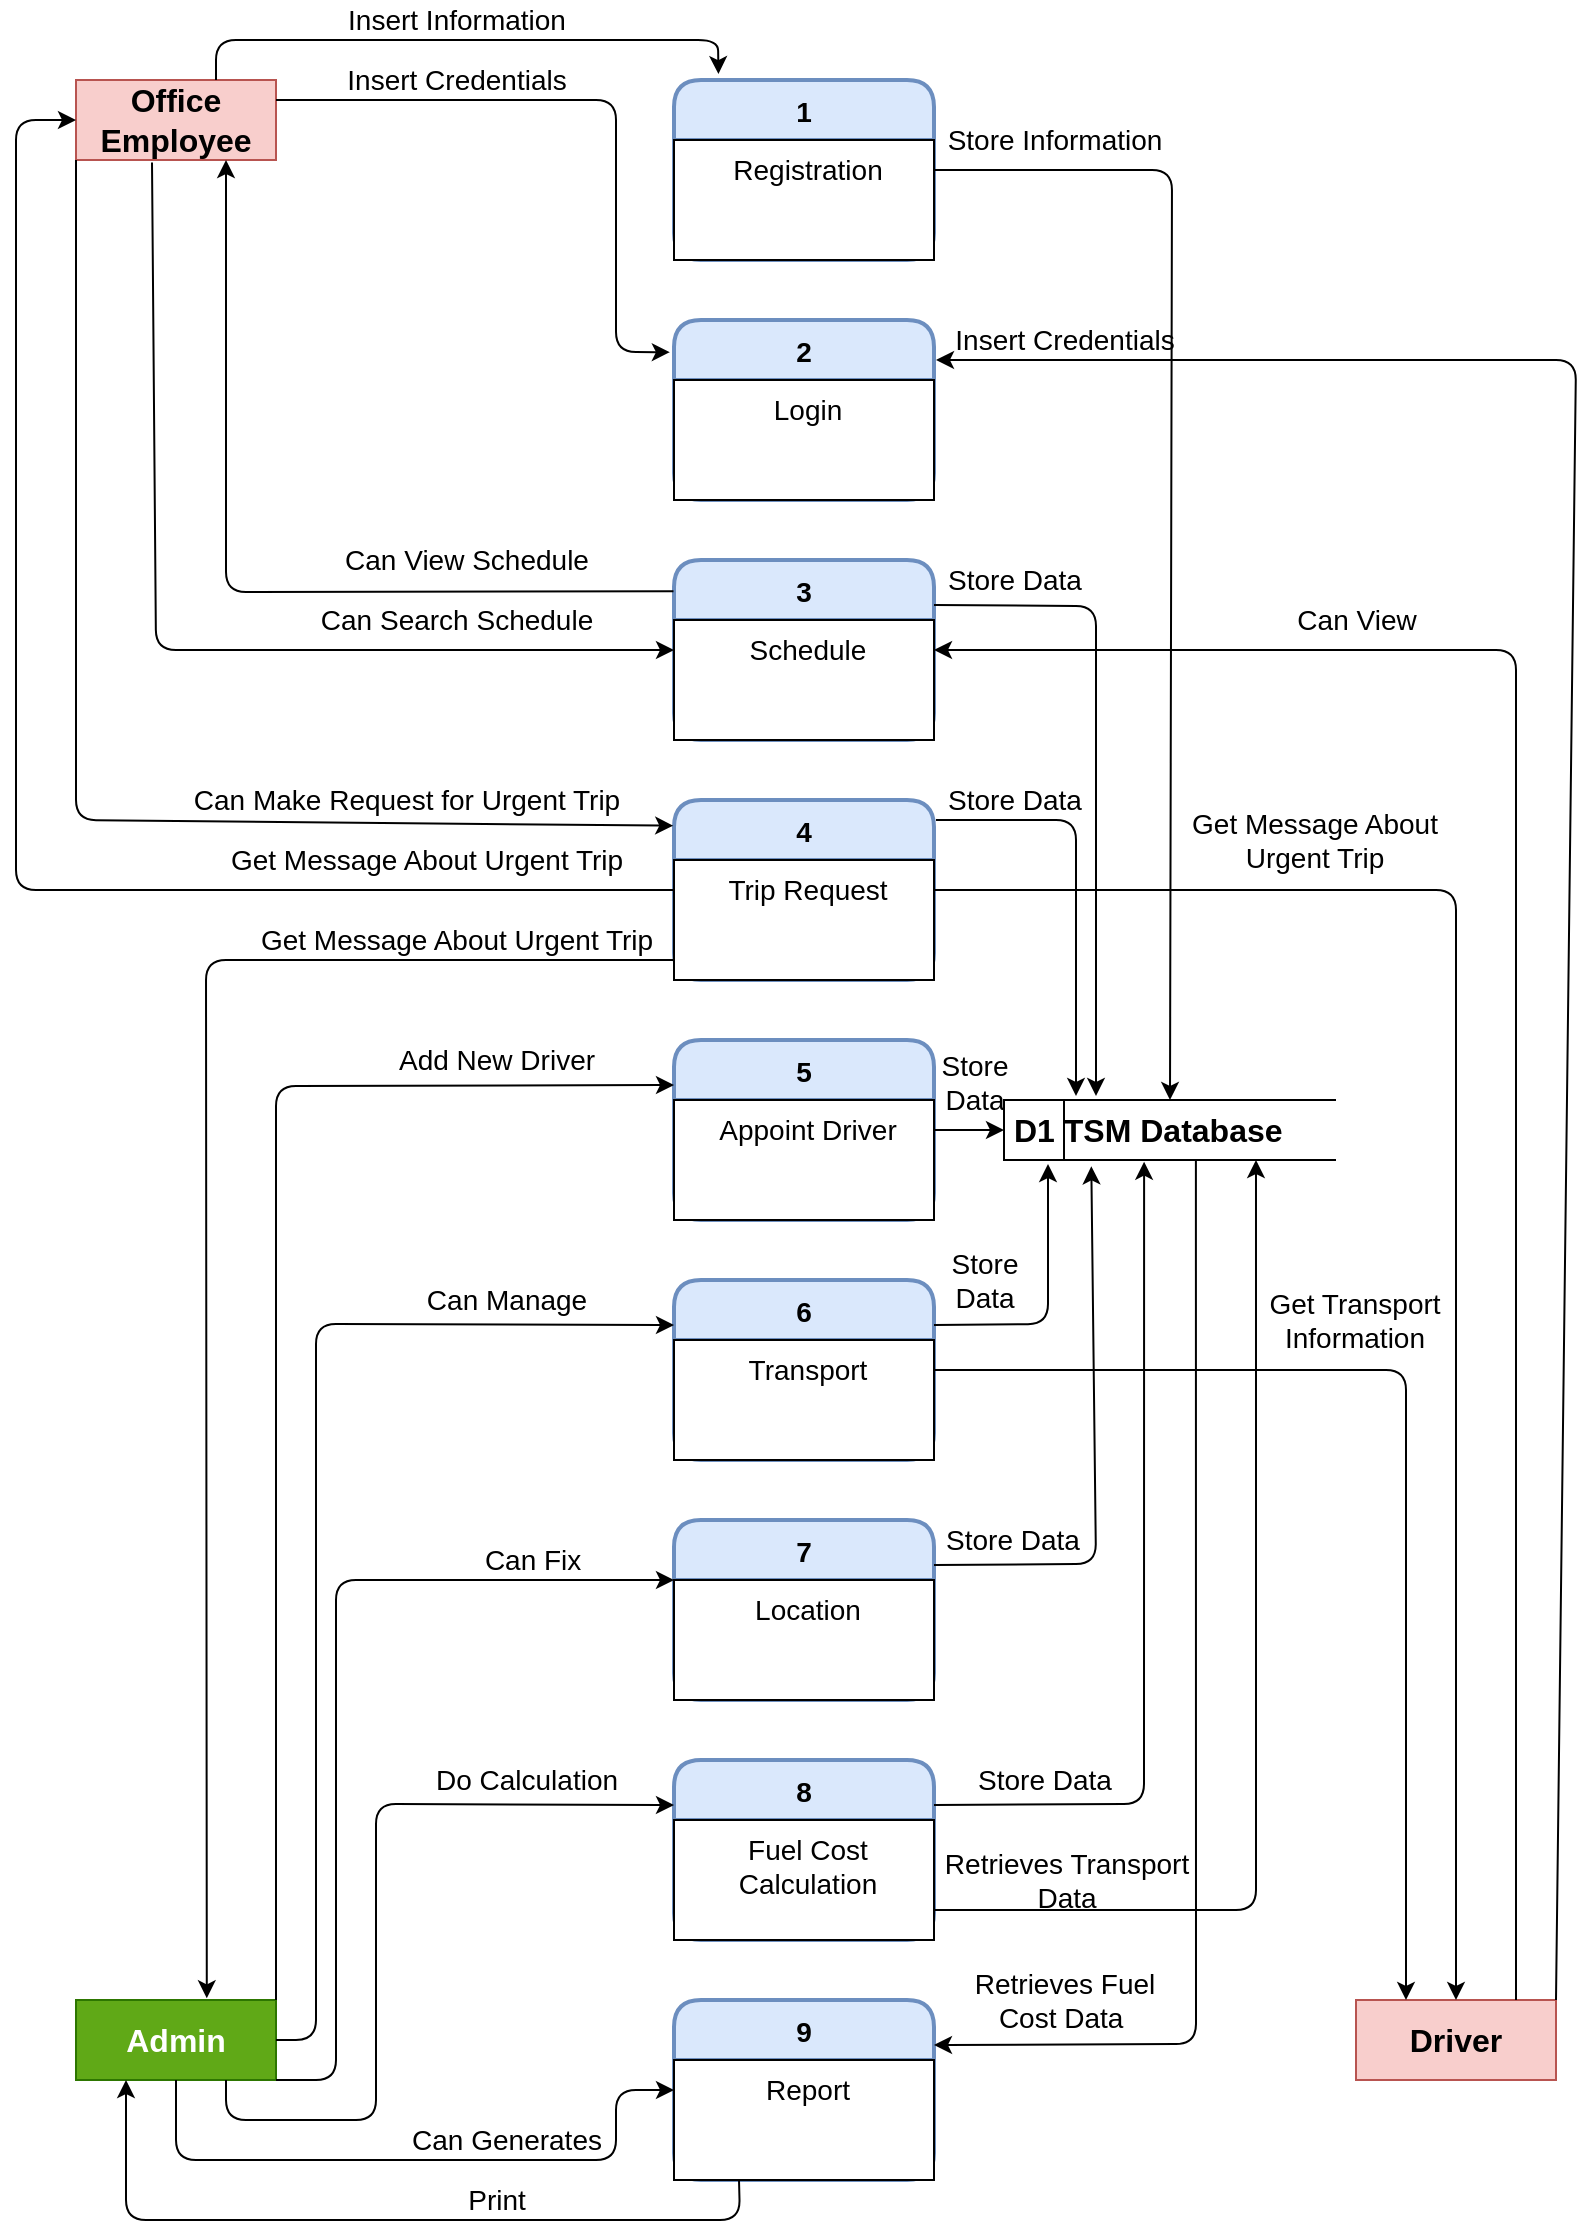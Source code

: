 <mxfile version="15.3.3" type="github">
  <diagram id="iBnTY5VoGndXLn3tQqyN" name="Page-1">
    <mxGraphModel dx="1480" dy="816" grid="0" gridSize="10" guides="1" tooltips="1" connect="1" arrows="1" fold="1" page="1" pageScale="1" pageWidth="827" pageHeight="1169" math="0" shadow="0">
      <root>
        <mxCell id="0" />
        <mxCell id="1" parent="0" />
        <mxCell id="5uZuvWz8gz1tD-2VAbIR-1" value="1" style="swimlane;childLayout=stackLayout;horizontal=1;startSize=30;horizontalStack=0;rounded=1;fontSize=14;fontStyle=1;strokeWidth=2;resizeParent=0;resizeLast=1;shadow=0;dashed=0;align=center;hachureGap=4;pointerEvents=0;fillColor=#dae8fc;strokeColor=#6c8ebf;" vertex="1" parent="1">
          <mxGeometry x="349" y="40" width="130" height="90" as="geometry" />
        </mxCell>
        <mxCell id="5uZuvWz8gz1tD-2VAbIR-2" value="Registration" style="align=center;spacingLeft=4;fontSize=14;verticalAlign=top;resizable=0;rotatable=0;part=1;" vertex="1" parent="5uZuvWz8gz1tD-2VAbIR-1">
          <mxGeometry y="30" width="130" height="60" as="geometry" />
        </mxCell>
        <mxCell id="5uZuvWz8gz1tD-2VAbIR-5" value="2" style="swimlane;childLayout=stackLayout;horizontal=1;startSize=30;horizontalStack=0;rounded=1;fontSize=14;fontStyle=1;strokeWidth=2;resizeParent=0;resizeLast=1;shadow=0;dashed=0;align=center;hachureGap=4;pointerEvents=0;fillColor=#dae8fc;strokeColor=#6c8ebf;" vertex="1" parent="1">
          <mxGeometry x="349" y="160" width="130" height="90" as="geometry" />
        </mxCell>
        <mxCell id="5uZuvWz8gz1tD-2VAbIR-6" value="Login" style="align=center;spacingLeft=4;fontSize=14;verticalAlign=top;resizable=0;rotatable=0;part=1;" vertex="1" parent="5uZuvWz8gz1tD-2VAbIR-5">
          <mxGeometry y="30" width="130" height="60" as="geometry" />
        </mxCell>
        <mxCell id="5uZuvWz8gz1tD-2VAbIR-7" value="3" style="swimlane;childLayout=stackLayout;horizontal=1;startSize=30;horizontalStack=0;rounded=1;fontSize=14;fontStyle=1;strokeWidth=2;resizeParent=0;resizeLast=1;shadow=0;dashed=0;align=center;hachureGap=4;pointerEvents=0;fillColor=#dae8fc;strokeColor=#6c8ebf;" vertex="1" parent="1">
          <mxGeometry x="349" y="280" width="130" height="90" as="geometry" />
        </mxCell>
        <mxCell id="5uZuvWz8gz1tD-2VAbIR-8" value="Schedule" style="align=center;spacingLeft=4;fontSize=14;verticalAlign=top;resizable=0;rotatable=0;part=1;" vertex="1" parent="5uZuvWz8gz1tD-2VAbIR-7">
          <mxGeometry y="30" width="130" height="60" as="geometry" />
        </mxCell>
        <mxCell id="5uZuvWz8gz1tD-2VAbIR-9" value="4" style="swimlane;childLayout=stackLayout;horizontal=1;startSize=30;horizontalStack=0;rounded=1;fontSize=14;fontStyle=1;strokeWidth=2;resizeParent=0;resizeLast=1;shadow=0;dashed=0;align=center;hachureGap=4;pointerEvents=0;fillColor=#dae8fc;strokeColor=#6c8ebf;" vertex="1" parent="1">
          <mxGeometry x="349" y="400" width="130" height="90" as="geometry" />
        </mxCell>
        <mxCell id="5uZuvWz8gz1tD-2VAbIR-10" value="Trip Request" style="align=center;spacingLeft=4;fontSize=14;verticalAlign=top;resizable=0;rotatable=0;part=1;" vertex="1" parent="5uZuvWz8gz1tD-2VAbIR-9">
          <mxGeometry y="30" width="130" height="60" as="geometry" />
        </mxCell>
        <mxCell id="5uZuvWz8gz1tD-2VAbIR-11" value="5" style="swimlane;childLayout=stackLayout;horizontal=1;startSize=30;horizontalStack=0;rounded=1;fontSize=14;fontStyle=1;strokeWidth=2;resizeParent=0;resizeLast=1;shadow=0;dashed=0;align=center;hachureGap=4;pointerEvents=0;fillColor=#dae8fc;strokeColor=#6c8ebf;" vertex="1" parent="1">
          <mxGeometry x="349" y="520" width="130" height="90" as="geometry" />
        </mxCell>
        <mxCell id="5uZuvWz8gz1tD-2VAbIR-12" value="Appoint Driver" style="align=center;spacingLeft=4;fontSize=14;verticalAlign=top;resizable=0;rotatable=0;part=1;" vertex="1" parent="5uZuvWz8gz1tD-2VAbIR-11">
          <mxGeometry y="30" width="130" height="60" as="geometry" />
        </mxCell>
        <mxCell id="5uZuvWz8gz1tD-2VAbIR-13" value="6" style="swimlane;childLayout=stackLayout;horizontal=1;startSize=30;horizontalStack=0;rounded=1;fontSize=14;fontStyle=1;strokeWidth=2;resizeParent=0;resizeLast=1;shadow=0;dashed=0;align=center;hachureGap=4;pointerEvents=0;fillColor=#dae8fc;strokeColor=#6c8ebf;" vertex="1" parent="1">
          <mxGeometry x="349" y="640" width="130" height="90" as="geometry" />
        </mxCell>
        <mxCell id="5uZuvWz8gz1tD-2VAbIR-14" value="Transport" style="align=center;spacingLeft=4;fontSize=14;verticalAlign=top;resizable=0;rotatable=0;part=1;" vertex="1" parent="5uZuvWz8gz1tD-2VAbIR-13">
          <mxGeometry y="30" width="130" height="60" as="geometry" />
        </mxCell>
        <mxCell id="5uZuvWz8gz1tD-2VAbIR-15" value="7" style="swimlane;childLayout=stackLayout;horizontal=1;startSize=30;horizontalStack=0;rounded=1;fontSize=14;fontStyle=1;strokeWidth=2;resizeParent=0;resizeLast=1;shadow=0;dashed=0;align=center;hachureGap=4;pointerEvents=0;fillColor=#dae8fc;strokeColor=#6c8ebf;" vertex="1" parent="1">
          <mxGeometry x="349" y="760" width="130" height="90" as="geometry" />
        </mxCell>
        <mxCell id="5uZuvWz8gz1tD-2VAbIR-16" value="Location" style="align=center;spacingLeft=4;fontSize=14;verticalAlign=top;resizable=0;rotatable=0;part=1;" vertex="1" parent="5uZuvWz8gz1tD-2VAbIR-15">
          <mxGeometry y="30" width="130" height="60" as="geometry" />
        </mxCell>
        <mxCell id="5uZuvWz8gz1tD-2VAbIR-17" value="8" style="swimlane;childLayout=stackLayout;horizontal=1;startSize=30;horizontalStack=0;rounded=1;fontSize=14;fontStyle=1;strokeWidth=2;resizeParent=0;resizeLast=1;shadow=0;dashed=0;align=center;hachureGap=4;pointerEvents=0;fillColor=#dae8fc;strokeColor=#6c8ebf;" vertex="1" parent="1">
          <mxGeometry x="349" y="880" width="130" height="90" as="geometry" />
        </mxCell>
        <mxCell id="5uZuvWz8gz1tD-2VAbIR-18" value="Fuel Cost &#xa;Calculation" style="align=center;spacingLeft=4;fontSize=14;verticalAlign=top;resizable=0;rotatable=0;part=1;" vertex="1" parent="5uZuvWz8gz1tD-2VAbIR-17">
          <mxGeometry y="30" width="130" height="60" as="geometry" />
        </mxCell>
        <mxCell id="5uZuvWz8gz1tD-2VAbIR-20" value="9" style="swimlane;childLayout=stackLayout;horizontal=1;startSize=30;horizontalStack=0;rounded=1;fontSize=14;fontStyle=1;strokeWidth=2;resizeParent=0;resizeLast=1;shadow=0;dashed=0;align=center;hachureGap=4;pointerEvents=0;fillColor=#dae8fc;strokeColor=#6c8ebf;" vertex="1" parent="1">
          <mxGeometry x="349" y="1000" width="130" height="90" as="geometry" />
        </mxCell>
        <mxCell id="5uZuvWz8gz1tD-2VAbIR-21" value="Report" style="align=center;spacingLeft=4;fontSize=14;verticalAlign=top;resizable=0;rotatable=0;part=1;" vertex="1" parent="5uZuvWz8gz1tD-2VAbIR-20">
          <mxGeometry y="30" width="130" height="60" as="geometry" />
        </mxCell>
        <mxCell id="5uZuvWz8gz1tD-2VAbIR-23" value="&lt;font style=&quot;font-size: 16px&quot;&gt;&lt;b&gt;Office Employee&lt;/b&gt;&lt;/font&gt;" style="whiteSpace=wrap;html=1;align=center;hachureGap=4;pointerEvents=0;fontSize=14;fillColor=#f8cecc;strokeColor=#b85450;" vertex="1" parent="1">
          <mxGeometry x="50" y="40" width="100" height="40" as="geometry" />
        </mxCell>
        <mxCell id="5uZuvWz8gz1tD-2VAbIR-25" value="&lt;font style=&quot;font-size: 16px&quot;&gt;&lt;b&gt;Admin&lt;/b&gt;&lt;/font&gt;" style="whiteSpace=wrap;html=1;align=center;hachureGap=4;pointerEvents=0;fontSize=14;fillColor=#60a917;strokeColor=#2D7600;fontColor=#ffffff;" vertex="1" parent="1">
          <mxGeometry x="50" y="1000" width="100" height="40" as="geometry" />
        </mxCell>
        <mxCell id="5uZuvWz8gz1tD-2VAbIR-26" value="&lt;b&gt;Driver&lt;/b&gt;" style="whiteSpace=wrap;html=1;align=center;hachureGap=4;pointerEvents=0;fontSize=16;fillColor=#f8cecc;strokeColor=#b85450;" vertex="1" parent="1">
          <mxGeometry x="690" y="1000" width="100" height="40" as="geometry" />
        </mxCell>
        <mxCell id="5uZuvWz8gz1tD-2VAbIR-27" value="" style="endArrow=classic;html=1;fontSize=14;sourcePerimeterSpacing=8;targetPerimeterSpacing=8;exitX=0.7;exitY=0;exitDx=0;exitDy=0;exitPerimeter=0;entryX=0.171;entryY=-0.033;entryDx=0;entryDy=0;entryPerimeter=0;" edge="1" parent="1" source="5uZuvWz8gz1tD-2VAbIR-23" target="5uZuvWz8gz1tD-2VAbIR-1">
          <mxGeometry width="50" height="50" relative="1" as="geometry">
            <mxPoint x="280" y="70" as="sourcePoint" />
            <mxPoint x="330" y="20" as="targetPoint" />
            <Array as="points">
              <mxPoint x="120" y="20" />
              <mxPoint x="371" y="20" />
            </Array>
          </mxGeometry>
        </mxCell>
        <mxCell id="5uZuvWz8gz1tD-2VAbIR-28" value="Insert Information" style="text;html=1;align=center;verticalAlign=middle;resizable=0;points=[];autosize=1;strokeColor=none;fillColor=none;fontSize=14;" vertex="1" parent="1">
          <mxGeometry x="180" width="120" height="20" as="geometry" />
        </mxCell>
        <mxCell id="5uZuvWz8gz1tD-2VAbIR-29" value="" style="endArrow=classic;html=1;fontSize=14;sourcePerimeterSpacing=8;targetPerimeterSpacing=8;exitX=1;exitY=0.25;exitDx=0;exitDy=0;entryX=-0.016;entryY=0.179;entryDx=0;entryDy=0;entryPerimeter=0;" edge="1" parent="1" source="5uZuvWz8gz1tD-2VAbIR-23" target="5uZuvWz8gz1tD-2VAbIR-5">
          <mxGeometry width="50" height="50" relative="1" as="geometry">
            <mxPoint x="280" y="70" as="sourcePoint" />
            <mxPoint x="330" y="20" as="targetPoint" />
            <Array as="points">
              <mxPoint x="320" y="50" />
              <mxPoint x="320" y="176" />
            </Array>
          </mxGeometry>
        </mxCell>
        <mxCell id="5uZuvWz8gz1tD-2VAbIR-30" value="Insert Credentials" style="text;html=1;align=center;verticalAlign=middle;resizable=0;points=[];autosize=1;strokeColor=none;fillColor=none;fontSize=14;" vertex="1" parent="1">
          <mxGeometry x="175" y="30" width="130" height="20" as="geometry" />
        </mxCell>
        <mxCell id="5uZuvWz8gz1tD-2VAbIR-41" value="&lt;font style=&quot;font-size: 16px&quot;&gt;&lt;b&gt;D1 TSM Database&lt;/b&gt;&lt;/font&gt;" style="html=1;dashed=0;whitespace=wrap;shape=mxgraph.dfd.dataStoreID;align=left;spacingLeft=3;points=[[0,0],[0.5,0],[1,0],[0,0.5],[1,0.5],[0,1],[0.5,1],[1,1]];hachureGap=4;pointerEvents=0;fontSize=14;" vertex="1" parent="1">
          <mxGeometry x="514" y="550" width="166" height="30" as="geometry" />
        </mxCell>
        <mxCell id="5uZuvWz8gz1tD-2VAbIR-42" value="" style="endArrow=classic;html=1;fontSize=14;sourcePerimeterSpacing=8;targetPerimeterSpacing=8;exitX=1;exitY=0.25;exitDx=0;exitDy=0;entryX=0.5;entryY=0;entryDx=0;entryDy=0;" edge="1" parent="1" source="5uZuvWz8gz1tD-2VAbIR-2" target="5uZuvWz8gz1tD-2VAbIR-41">
          <mxGeometry width="50" height="50" relative="1" as="geometry">
            <mxPoint x="440" y="210" as="sourcePoint" />
            <mxPoint x="760" y="548" as="targetPoint" />
            <Array as="points">
              <mxPoint x="598" y="85" />
            </Array>
          </mxGeometry>
        </mxCell>
        <mxCell id="5uZuvWz8gz1tD-2VAbIR-43" value="Store Information" style="text;html=1;align=center;verticalAlign=middle;resizable=0;points=[];autosize=1;strokeColor=none;fillColor=none;fontSize=14;" vertex="1" parent="1">
          <mxGeometry x="479" y="60" width="120" height="20" as="geometry" />
        </mxCell>
        <mxCell id="5uZuvWz8gz1tD-2VAbIR-44" value="" style="endArrow=classic;html=1;fontSize=14;sourcePerimeterSpacing=8;targetPerimeterSpacing=8;exitX=1;exitY=0;exitDx=0;exitDy=0;" edge="1" parent="1" source="5uZuvWz8gz1tD-2VAbIR-26">
          <mxGeometry width="50" height="50" relative="1" as="geometry">
            <mxPoint x="560" y="280" as="sourcePoint" />
            <mxPoint x="480" y="180" as="targetPoint" />
            <Array as="points">
              <mxPoint x="800" y="180" />
            </Array>
          </mxGeometry>
        </mxCell>
        <mxCell id="5uZuvWz8gz1tD-2VAbIR-45" value="Insert Credentials" style="text;html=1;align=center;verticalAlign=middle;resizable=0;points=[];autosize=1;strokeColor=none;fillColor=none;fontSize=14;" vertex="1" parent="1">
          <mxGeometry x="479" y="160" width="130" height="20" as="geometry" />
        </mxCell>
        <mxCell id="5uZuvWz8gz1tD-2VAbIR-46" value="" style="endArrow=classic;html=1;fontSize=14;sourcePerimeterSpacing=8;targetPerimeterSpacing=8;exitX=1;exitY=0.25;exitDx=0;exitDy=0;" edge="1" parent="1" source="5uZuvWz8gz1tD-2VAbIR-7">
          <mxGeometry width="50" height="50" relative="1" as="geometry">
            <mxPoint x="600" y="380" as="sourcePoint" />
            <mxPoint x="560" y="548" as="targetPoint" />
            <Array as="points">
              <mxPoint x="560" y="303" />
            </Array>
          </mxGeometry>
        </mxCell>
        <mxCell id="5uZuvWz8gz1tD-2VAbIR-47" value="Store Data" style="text;html=1;align=center;verticalAlign=middle;resizable=0;points=[];autosize=1;strokeColor=none;fillColor=none;fontSize=14;rotation=0;" vertex="1" parent="1">
          <mxGeometry x="479" y="280" width="80" height="20" as="geometry" />
        </mxCell>
        <mxCell id="5uZuvWz8gz1tD-2VAbIR-48" value="" style="endArrow=classic;html=1;fontSize=14;sourcePerimeterSpacing=8;targetPerimeterSpacing=8;exitX=-0.002;exitY=0.173;exitDx=0;exitDy=0;exitPerimeter=0;entryX=0.75;entryY=1;entryDx=0;entryDy=0;" edge="1" parent="1" source="5uZuvWz8gz1tD-2VAbIR-7" target="5uZuvWz8gz1tD-2VAbIR-23">
          <mxGeometry width="50" height="50" relative="1" as="geometry">
            <mxPoint x="300" y="180" as="sourcePoint" />
            <mxPoint x="350" y="130" as="targetPoint" />
            <Array as="points">
              <mxPoint x="125" y="296" />
            </Array>
          </mxGeometry>
        </mxCell>
        <mxCell id="5uZuvWz8gz1tD-2VAbIR-49" value="Can View Schedule" style="text;html=1;align=center;verticalAlign=middle;resizable=0;points=[];autosize=1;strokeColor=none;fillColor=none;fontSize=14;" vertex="1" parent="1">
          <mxGeometry x="175" y="270" width="140" height="20" as="geometry" />
        </mxCell>
        <mxCell id="5uZuvWz8gz1tD-2VAbIR-50" value="" style="endArrow=classic;html=1;fontSize=14;sourcePerimeterSpacing=8;targetPerimeterSpacing=8;exitX=0.38;exitY=1.03;exitDx=0;exitDy=0;exitPerimeter=0;entryX=0;entryY=0.25;entryDx=0;entryDy=0;" edge="1" parent="1" source="5uZuvWz8gz1tD-2VAbIR-23" target="5uZuvWz8gz1tD-2VAbIR-8">
          <mxGeometry width="50" height="50" relative="1" as="geometry">
            <mxPoint x="300" y="180" as="sourcePoint" />
            <mxPoint x="350" y="130" as="targetPoint" />
            <Array as="points">
              <mxPoint x="90" y="325" />
            </Array>
          </mxGeometry>
        </mxCell>
        <mxCell id="5uZuvWz8gz1tD-2VAbIR-51" value="Can Search Schedule" style="text;html=1;align=center;verticalAlign=middle;resizable=0;points=[];autosize=1;strokeColor=none;fillColor=none;fontSize=14;" vertex="1" parent="1">
          <mxGeometry x="165" y="300" width="150" height="20" as="geometry" />
        </mxCell>
        <mxCell id="5uZuvWz8gz1tD-2VAbIR-52" value="" style="endArrow=classic;html=1;fontSize=14;sourcePerimeterSpacing=8;targetPerimeterSpacing=8;exitX=0;exitY=1;exitDx=0;exitDy=0;entryX=-0.003;entryY=0.143;entryDx=0;entryDy=0;entryPerimeter=0;" edge="1" parent="1" source="5uZuvWz8gz1tD-2VAbIR-23" target="5uZuvWz8gz1tD-2VAbIR-9">
          <mxGeometry width="50" height="50" relative="1" as="geometry">
            <mxPoint x="300" y="180" as="sourcePoint" />
            <mxPoint x="350" y="130" as="targetPoint" />
            <Array as="points">
              <mxPoint x="50" y="410" />
            </Array>
          </mxGeometry>
        </mxCell>
        <mxCell id="5uZuvWz8gz1tD-2VAbIR-53" value="Can Make Request for Urgent Trip" style="text;html=1;align=center;verticalAlign=middle;resizable=0;points=[];autosize=1;strokeColor=none;fillColor=none;fontSize=14;" vertex="1" parent="1">
          <mxGeometry x="100" y="390" width="230" height="20" as="geometry" />
        </mxCell>
        <mxCell id="5uZuvWz8gz1tD-2VAbIR-54" value="" style="endArrow=classic;html=1;fontSize=14;sourcePerimeterSpacing=8;targetPerimeterSpacing=8;" edge="1" parent="1">
          <mxGeometry width="50" height="50" relative="1" as="geometry">
            <mxPoint x="480" y="410" as="sourcePoint" />
            <mxPoint x="550" y="548" as="targetPoint" />
            <Array as="points">
              <mxPoint x="550" y="410" />
            </Array>
          </mxGeometry>
        </mxCell>
        <mxCell id="5uZuvWz8gz1tD-2VAbIR-55" value="Store Data" style="text;html=1;align=center;verticalAlign=middle;resizable=0;points=[];autosize=1;strokeColor=none;fillColor=none;fontSize=14;" vertex="1" parent="1">
          <mxGeometry x="479" y="390" width="80" height="20" as="geometry" />
        </mxCell>
        <mxCell id="5uZuvWz8gz1tD-2VAbIR-56" value="" style="endArrow=classic;html=1;fontSize=14;sourcePerimeterSpacing=8;targetPerimeterSpacing=8;entryX=0.654;entryY=-0.021;entryDx=0;entryDy=0;entryPerimeter=0;" edge="1" parent="1" target="5uZuvWz8gz1tD-2VAbIR-25">
          <mxGeometry width="50" height="50" relative="1" as="geometry">
            <mxPoint x="349" y="480" as="sourcePoint" />
            <mxPoint x="350" y="360" as="targetPoint" />
            <Array as="points">
              <mxPoint x="115" y="480" />
            </Array>
          </mxGeometry>
        </mxCell>
        <mxCell id="5uZuvWz8gz1tD-2VAbIR-57" value="Get Message About Urgent Trip" style="text;html=1;align=center;verticalAlign=middle;resizable=0;points=[];autosize=1;strokeColor=none;fillColor=none;fontSize=14;" vertex="1" parent="1">
          <mxGeometry x="135" y="460" width="210" height="20" as="geometry" />
        </mxCell>
        <mxCell id="5uZuvWz8gz1tD-2VAbIR-58" value="" style="endArrow=classic;html=1;fontSize=14;sourcePerimeterSpacing=8;targetPerimeterSpacing=8;exitX=0;exitY=0.5;exitDx=0;exitDy=0;entryX=0;entryY=0.5;entryDx=0;entryDy=0;entryPerimeter=0;" edge="1" parent="1" source="5uZuvWz8gz1tD-2VAbIR-9" target="5uZuvWz8gz1tD-2VAbIR-23">
          <mxGeometry width="50" height="50" relative="1" as="geometry">
            <mxPoint x="240" y="530" as="sourcePoint" />
            <mxPoint x="290" y="480" as="targetPoint" />
            <Array as="points">
              <mxPoint x="20" y="445" />
              <mxPoint x="20" y="60" />
            </Array>
          </mxGeometry>
        </mxCell>
        <mxCell id="5uZuvWz8gz1tD-2VAbIR-59" value="Get Message About Urgent Trip" style="text;html=1;align=center;verticalAlign=middle;resizable=0;points=[];autosize=1;strokeColor=none;fillColor=none;fontSize=14;" vertex="1" parent="1">
          <mxGeometry x="120" y="420" width="210" height="20" as="geometry" />
        </mxCell>
        <mxCell id="5uZuvWz8gz1tD-2VAbIR-60" value="" style="endArrow=classic;html=1;fontSize=14;sourcePerimeterSpacing=8;targetPerimeterSpacing=8;exitX=1;exitY=0;exitDx=0;exitDy=0;entryX=0;entryY=0.25;entryDx=0;entryDy=0;" edge="1" parent="1" source="5uZuvWz8gz1tD-2VAbIR-25" target="5uZuvWz8gz1tD-2VAbIR-11">
          <mxGeometry width="50" height="50" relative="1" as="geometry">
            <mxPoint x="240" y="660" as="sourcePoint" />
            <mxPoint x="290" y="610" as="targetPoint" />
            <Array as="points">
              <mxPoint x="150" y="543" />
            </Array>
          </mxGeometry>
        </mxCell>
        <mxCell id="5uZuvWz8gz1tD-2VAbIR-61" value="Add New Driver" style="text;html=1;align=center;verticalAlign=middle;resizable=0;points=[];autosize=1;strokeColor=none;fillColor=none;fontSize=14;" vertex="1" parent="1">
          <mxGeometry x="205" y="520" width="110" height="20" as="geometry" />
        </mxCell>
        <mxCell id="5uZuvWz8gz1tD-2VAbIR-62" value="" style="endArrow=classic;html=1;fontSize=14;sourcePerimeterSpacing=8;targetPerimeterSpacing=8;exitX=1;exitY=0.25;exitDx=0;exitDy=0;entryX=0;entryY=0.5;entryDx=0;entryDy=0;" edge="1" parent="1" source="5uZuvWz8gz1tD-2VAbIR-12" target="5uZuvWz8gz1tD-2VAbIR-41">
          <mxGeometry width="50" height="50" relative="1" as="geometry">
            <mxPoint x="240" y="660" as="sourcePoint" />
            <mxPoint x="290" y="610" as="targetPoint" />
          </mxGeometry>
        </mxCell>
        <mxCell id="5uZuvWz8gz1tD-2VAbIR-63" value="Store&lt;br&gt;Data" style="text;html=1;align=center;verticalAlign=middle;resizable=0;points=[];autosize=1;strokeColor=none;fillColor=none;fontSize=14;" vertex="1" parent="1">
          <mxGeometry x="474" y="521" width="50" height="40" as="geometry" />
        </mxCell>
        <mxCell id="5uZuvWz8gz1tD-2VAbIR-65" value="" style="endArrow=classic;html=1;fontSize=14;sourcePerimeterSpacing=8;targetPerimeterSpacing=8;exitX=1;exitY=0.5;exitDx=0;exitDy=0;entryX=0;entryY=0.25;entryDx=0;entryDy=0;" edge="1" parent="1" source="5uZuvWz8gz1tD-2VAbIR-25" target="5uZuvWz8gz1tD-2VAbIR-13">
          <mxGeometry width="50" height="50" relative="1" as="geometry">
            <mxPoint x="240" y="800" as="sourcePoint" />
            <mxPoint x="290" y="750" as="targetPoint" />
            <Array as="points">
              <mxPoint x="170" y="1020" />
              <mxPoint x="170" y="662" />
            </Array>
          </mxGeometry>
        </mxCell>
        <mxCell id="5uZuvWz8gz1tD-2VAbIR-66" value="Can Manage" style="text;html=1;align=center;verticalAlign=middle;resizable=0;points=[];autosize=1;strokeColor=none;fillColor=none;fontSize=14;" vertex="1" parent="1">
          <mxGeometry x="215" y="640" width="100" height="20" as="geometry" />
        </mxCell>
        <mxCell id="5uZuvWz8gz1tD-2VAbIR-67" value="" style="endArrow=classic;html=1;fontSize=14;sourcePerimeterSpacing=8;targetPerimeterSpacing=8;exitX=1;exitY=0.25;exitDx=0;exitDy=0;" edge="1" parent="1" source="5uZuvWz8gz1tD-2VAbIR-13">
          <mxGeometry width="50" height="50" relative="1" as="geometry">
            <mxPoint x="240" y="800" as="sourcePoint" />
            <mxPoint x="536" y="582" as="targetPoint" />
            <Array as="points">
              <mxPoint x="536" y="662" />
            </Array>
          </mxGeometry>
        </mxCell>
        <mxCell id="5uZuvWz8gz1tD-2VAbIR-68" value="Store&lt;br&gt;Data" style="text;html=1;align=center;verticalAlign=middle;resizable=0;points=[];autosize=1;strokeColor=none;fillColor=none;fontSize=14;" vertex="1" parent="1">
          <mxGeometry x="479" y="620" width="50" height="40" as="geometry" />
        </mxCell>
        <mxCell id="5uZuvWz8gz1tD-2VAbIR-69" value="" style="endArrow=classic;html=1;fontSize=14;sourcePerimeterSpacing=8;targetPerimeterSpacing=8;exitX=1;exitY=1;exitDx=0;exitDy=0;entryX=0;entryY=0;entryDx=0;entryDy=0;" edge="1" parent="1" source="5uZuvWz8gz1tD-2VAbIR-25" target="5uZuvWz8gz1tD-2VAbIR-16">
          <mxGeometry width="50" height="50" relative="1" as="geometry">
            <mxPoint x="240" y="800" as="sourcePoint" />
            <mxPoint x="290" y="750" as="targetPoint" />
            <Array as="points">
              <mxPoint x="180" y="1040" />
              <mxPoint x="180" y="790" />
            </Array>
          </mxGeometry>
        </mxCell>
        <mxCell id="5uZuvWz8gz1tD-2VAbIR-70" value="Can Fix&amp;nbsp;" style="text;html=1;align=center;verticalAlign=middle;resizable=0;points=[];autosize=1;strokeColor=none;fillColor=none;fontSize=14;" vertex="1" parent="1">
          <mxGeometry x="245" y="770" width="70" height="20" as="geometry" />
        </mxCell>
        <mxCell id="5uZuvWz8gz1tD-2VAbIR-71" value="" style="endArrow=classic;html=1;fontSize=14;sourcePerimeterSpacing=8;targetPerimeterSpacing=8;exitX=1;exitY=0.25;exitDx=0;exitDy=0;entryX=0.263;entryY=1.105;entryDx=0;entryDy=0;entryPerimeter=0;" edge="1" parent="1" source="5uZuvWz8gz1tD-2VAbIR-15" target="5uZuvWz8gz1tD-2VAbIR-41">
          <mxGeometry width="50" height="50" relative="1" as="geometry">
            <mxPoint x="240" y="800" as="sourcePoint" />
            <mxPoint x="290" y="750" as="targetPoint" />
            <Array as="points">
              <mxPoint x="560" y="782" />
            </Array>
          </mxGeometry>
        </mxCell>
        <mxCell id="5uZuvWz8gz1tD-2VAbIR-73" value="" style="endArrow=classic;html=1;fontSize=14;sourcePerimeterSpacing=8;targetPerimeterSpacing=8;entryX=0;entryY=0.25;entryDx=0;entryDy=0;exitX=0.75;exitY=1;exitDx=0;exitDy=0;" edge="1" parent="1" source="5uZuvWz8gz1tD-2VAbIR-25" target="5uZuvWz8gz1tD-2VAbIR-17">
          <mxGeometry width="50" height="50" relative="1" as="geometry">
            <mxPoint x="240" y="800" as="sourcePoint" />
            <mxPoint x="290" y="750" as="targetPoint" />
            <Array as="points">
              <mxPoint x="125" y="1060" />
              <mxPoint x="200" y="1060" />
              <mxPoint x="200" y="902" />
            </Array>
          </mxGeometry>
        </mxCell>
        <mxCell id="5uZuvWz8gz1tD-2VAbIR-74" value="Do Calculation" style="text;html=1;align=center;verticalAlign=middle;resizable=0;points=[];autosize=1;strokeColor=none;fillColor=none;fontSize=14;" vertex="1" parent="1">
          <mxGeometry x="220" y="880" width="110" height="20" as="geometry" />
        </mxCell>
        <mxCell id="5uZuvWz8gz1tD-2VAbIR-75" value="" style="endArrow=classic;html=1;fontSize=14;sourcePerimeterSpacing=8;targetPerimeterSpacing=8;exitX=1;exitY=0.25;exitDx=0;exitDy=0;entryX=0.422;entryY=1.029;entryDx=0;entryDy=0;entryPerimeter=0;" edge="1" parent="1" source="5uZuvWz8gz1tD-2VAbIR-17" target="5uZuvWz8gz1tD-2VAbIR-41">
          <mxGeometry width="50" height="50" relative="1" as="geometry">
            <mxPoint x="240" y="800" as="sourcePoint" />
            <mxPoint x="290" y="750" as="targetPoint" />
            <Array as="points">
              <mxPoint x="584" y="902" />
            </Array>
          </mxGeometry>
        </mxCell>
        <mxCell id="5uZuvWz8gz1tD-2VAbIR-76" value="Store Data" style="text;html=1;align=center;verticalAlign=middle;resizable=0;points=[];autosize=1;strokeColor=none;fillColor=none;fontSize=14;" vertex="1" parent="1">
          <mxGeometry x="494" y="880" width="80" height="20" as="geometry" />
        </mxCell>
        <mxCell id="5uZuvWz8gz1tD-2VAbIR-77" value="Store Data" style="text;html=1;align=center;verticalAlign=middle;resizable=0;points=[];autosize=1;strokeColor=none;fillColor=none;fontSize=14;" vertex="1" parent="1">
          <mxGeometry x="478" y="760" width="80" height="20" as="geometry" />
        </mxCell>
        <mxCell id="5uZuvWz8gz1tD-2VAbIR-78" value="" style="endArrow=classic;html=1;fontSize=14;sourcePerimeterSpacing=8;targetPerimeterSpacing=8;exitX=0.5;exitY=1;exitDx=0;exitDy=0;entryX=0;entryY=0.25;entryDx=0;entryDy=0;" edge="1" parent="1" source="5uZuvWz8gz1tD-2VAbIR-25" target="5uZuvWz8gz1tD-2VAbIR-21">
          <mxGeometry width="50" height="50" relative="1" as="geometry">
            <mxPoint x="240" y="800" as="sourcePoint" />
            <mxPoint x="290" y="750" as="targetPoint" />
            <Array as="points">
              <mxPoint x="100" y="1080" />
              <mxPoint x="320" y="1080" />
              <mxPoint x="320" y="1045" />
            </Array>
          </mxGeometry>
        </mxCell>
        <mxCell id="5uZuvWz8gz1tD-2VAbIR-80" value="Can Generates" style="text;html=1;align=center;verticalAlign=middle;resizable=0;points=[];autosize=1;strokeColor=none;fillColor=none;fontSize=14;" vertex="1" parent="1">
          <mxGeometry x="210" y="1060" width="110" height="20" as="geometry" />
        </mxCell>
        <mxCell id="5uZuvWz8gz1tD-2VAbIR-81" value="" style="endArrow=classic;html=1;fontSize=14;sourcePerimeterSpacing=8;targetPerimeterSpacing=8;entryX=0.25;entryY=1;entryDx=0;entryDy=0;exitX=0.25;exitY=1;exitDx=0;exitDy=0;" edge="1" parent="1" source="5uZuvWz8gz1tD-2VAbIR-21" target="5uZuvWz8gz1tD-2VAbIR-25">
          <mxGeometry width="50" height="50" relative="1" as="geometry">
            <mxPoint x="240" y="940" as="sourcePoint" />
            <mxPoint x="290" y="890" as="targetPoint" />
            <Array as="points">
              <mxPoint x="382" y="1110" />
              <mxPoint x="75" y="1110" />
            </Array>
          </mxGeometry>
        </mxCell>
        <mxCell id="5uZuvWz8gz1tD-2VAbIR-82" value="Print" style="text;html=1;align=center;verticalAlign=middle;resizable=0;points=[];autosize=1;strokeColor=none;fillColor=none;fontSize=14;" vertex="1" parent="1">
          <mxGeometry x="240" y="1090" width="40" height="20" as="geometry" />
        </mxCell>
        <mxCell id="5uZuvWz8gz1tD-2VAbIR-83" value="" style="endArrow=classic;html=1;fontSize=14;sourcePerimeterSpacing=8;targetPerimeterSpacing=8;exitX=0.8;exitY=0;exitDx=0;exitDy=0;exitPerimeter=0;entryX=1;entryY=0.5;entryDx=0;entryDy=0;" edge="1" parent="1" source="5uZuvWz8gz1tD-2VAbIR-26" target="5uZuvWz8gz1tD-2VAbIR-7">
          <mxGeometry width="50" height="50" relative="1" as="geometry">
            <mxPoint x="240" y="940" as="sourcePoint" />
            <mxPoint x="730" y="320" as="targetPoint" />
            <Array as="points">
              <mxPoint x="770" y="325" />
            </Array>
          </mxGeometry>
        </mxCell>
        <mxCell id="5uZuvWz8gz1tD-2VAbIR-85" value="Can View" style="text;html=1;align=center;verticalAlign=middle;resizable=0;points=[];autosize=1;strokeColor=none;fillColor=none;fontSize=14;" vertex="1" parent="1">
          <mxGeometry x="650" y="300" width="80" height="20" as="geometry" />
        </mxCell>
        <mxCell id="5uZuvWz8gz1tD-2VAbIR-86" value="" style="endArrow=classic;html=1;fontSize=14;sourcePerimeterSpacing=8;targetPerimeterSpacing=8;exitX=1;exitY=0.25;exitDx=0;exitDy=0;entryX=0.5;entryY=0;entryDx=0;entryDy=0;" edge="1" parent="1" source="5uZuvWz8gz1tD-2VAbIR-10" target="5uZuvWz8gz1tD-2VAbIR-26">
          <mxGeometry width="50" height="50" relative="1" as="geometry">
            <mxPoint x="240" y="600" as="sourcePoint" />
            <mxPoint x="290" y="550" as="targetPoint" />
            <Array as="points">
              <mxPoint x="740" y="445" />
            </Array>
          </mxGeometry>
        </mxCell>
        <mxCell id="5uZuvWz8gz1tD-2VAbIR-87" value="Get Message About &lt;br&gt;Urgent Trip" style="text;html=1;align=center;verticalAlign=middle;resizable=0;points=[];autosize=1;strokeColor=none;fillColor=none;fontSize=14;" vertex="1" parent="1">
          <mxGeometry x="599" y="400" width="140" height="40" as="geometry" />
        </mxCell>
        <mxCell id="5uZuvWz8gz1tD-2VAbIR-88" value="" style="endArrow=classic;html=1;fontSize=14;sourcePerimeterSpacing=8;targetPerimeterSpacing=8;exitX=1;exitY=0.25;exitDx=0;exitDy=0;entryX=0.25;entryY=0;entryDx=0;entryDy=0;" edge="1" parent="1" source="5uZuvWz8gz1tD-2VAbIR-14" target="5uZuvWz8gz1tD-2VAbIR-26">
          <mxGeometry width="50" height="50" relative="1" as="geometry">
            <mxPoint x="240" y="650" as="sourcePoint" />
            <mxPoint x="290" y="600" as="targetPoint" />
            <Array as="points">
              <mxPoint x="715" y="685" />
            </Array>
          </mxGeometry>
        </mxCell>
        <mxCell id="5uZuvWz8gz1tD-2VAbIR-89" value="Get Transport&lt;br&gt;Information" style="text;html=1;align=center;verticalAlign=middle;resizable=0;points=[];autosize=1;strokeColor=none;fillColor=none;fontSize=14;" vertex="1" parent="1">
          <mxGeometry x="639" y="640" width="100" height="40" as="geometry" />
        </mxCell>
        <mxCell id="5uZuvWz8gz1tD-2VAbIR-90" value="" style="endArrow=classic;html=1;fontSize=14;sourcePerimeterSpacing=8;targetPerimeterSpacing=8;exitX=1;exitY=0.75;exitDx=0;exitDy=0;entryX=0.759;entryY=1;entryDx=0;entryDy=0;entryPerimeter=0;" edge="1" parent="1" source="5uZuvWz8gz1tD-2VAbIR-18" target="5uZuvWz8gz1tD-2VAbIR-41">
          <mxGeometry width="50" height="50" relative="1" as="geometry">
            <mxPoint x="240" y="780" as="sourcePoint" />
            <mxPoint x="290" y="730" as="targetPoint" />
            <Array as="points">
              <mxPoint x="640" y="955" />
              <mxPoint x="640" y="720" />
            </Array>
          </mxGeometry>
        </mxCell>
        <mxCell id="5uZuvWz8gz1tD-2VAbIR-92" value="" style="endArrow=classic;html=1;fontSize=14;sourcePerimeterSpacing=8;targetPerimeterSpacing=8;exitX=0.578;exitY=1;exitDx=0;exitDy=0;exitPerimeter=0;entryX=1;entryY=0.25;entryDx=0;entryDy=0;" edge="1" parent="1" source="5uZuvWz8gz1tD-2VAbIR-41" target="5uZuvWz8gz1tD-2VAbIR-20">
          <mxGeometry width="50" height="50" relative="1" as="geometry">
            <mxPoint x="240" y="780" as="sourcePoint" />
            <mxPoint x="290" y="730" as="targetPoint" />
            <Array as="points">
              <mxPoint x="610" y="1022" />
            </Array>
          </mxGeometry>
        </mxCell>
        <mxCell id="5uZuvWz8gz1tD-2VAbIR-93" value="Retrieves Fuel &lt;br&gt;Cost Data&amp;nbsp;" style="text;html=1;align=center;verticalAlign=middle;resizable=0;points=[];autosize=1;strokeColor=none;fillColor=none;fontSize=14;" vertex="1" parent="1">
          <mxGeometry x="489" y="980" width="110" height="40" as="geometry" />
        </mxCell>
        <mxCell id="5uZuvWz8gz1tD-2VAbIR-94" value="Retrieves Transport &lt;br&gt;Data" style="text;html=1;align=center;verticalAlign=middle;resizable=0;points=[];autosize=1;strokeColor=none;fillColor=none;fontSize=14;" vertex="1" parent="1">
          <mxGeometry x="475" y="920" width="140" height="40" as="geometry" />
        </mxCell>
      </root>
    </mxGraphModel>
  </diagram>
</mxfile>
